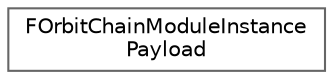 digraph "Graphical Class Hierarchy"
{
 // INTERACTIVE_SVG=YES
 // LATEX_PDF_SIZE
  bgcolor="transparent";
  edge [fontname=Helvetica,fontsize=10,labelfontname=Helvetica,labelfontsize=10];
  node [fontname=Helvetica,fontsize=10,shape=box,height=0.2,width=0.4];
  rankdir="LR";
  Node0 [id="Node000000",label="FOrbitChainModuleInstance\lPayload",height=0.2,width=0.4,color="grey40", fillcolor="white", style="filled",URL="$db/d3d/structFOrbitChainModuleInstancePayload.html",tooltip="Chain-able Orbit module instance payload."];
}
